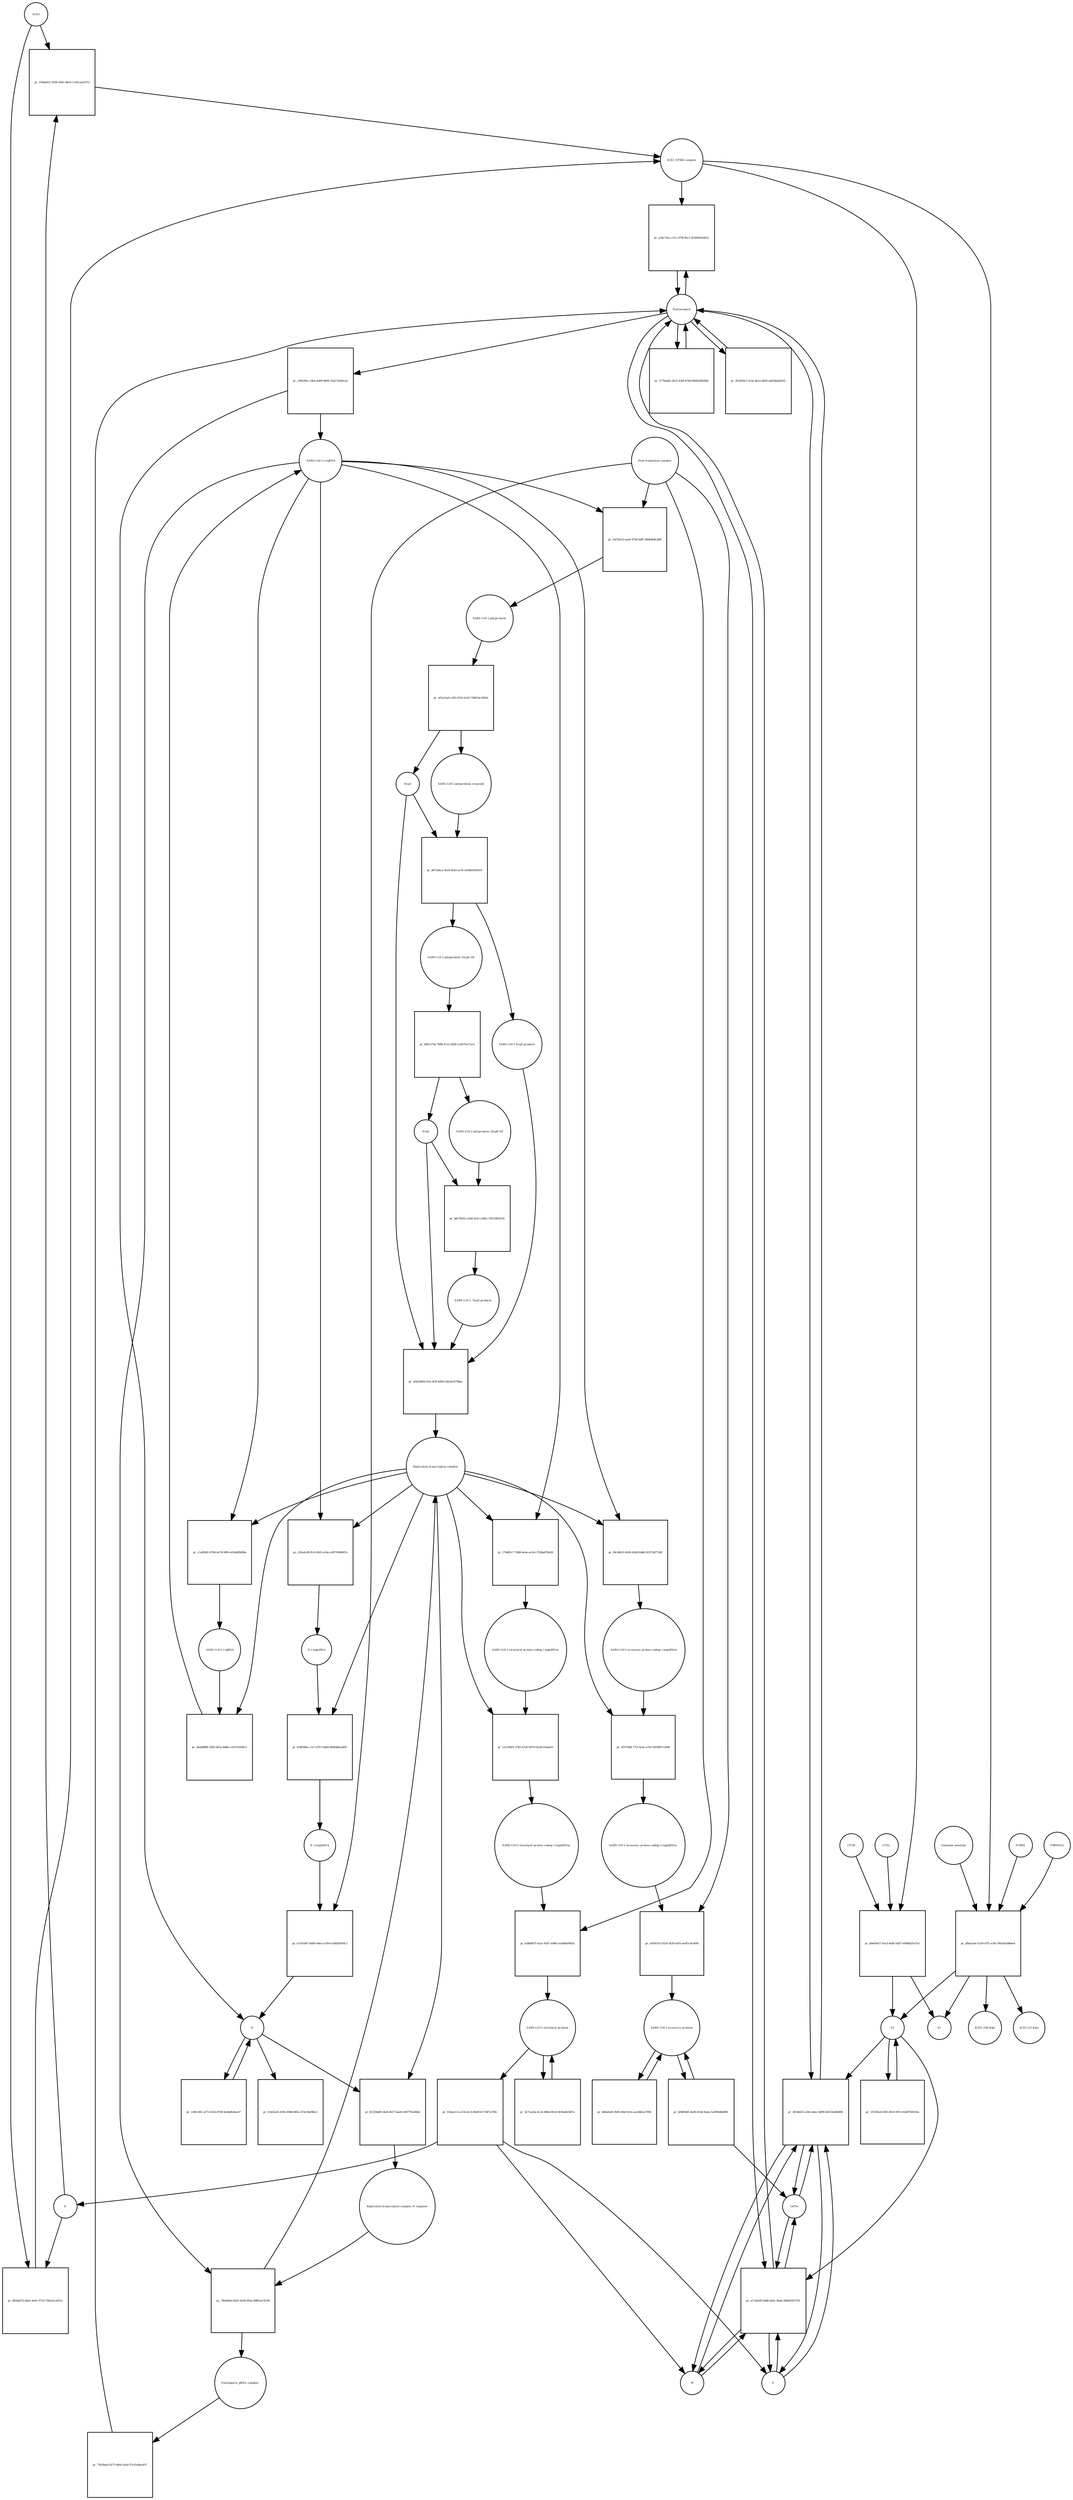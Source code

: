 strict digraph  {
ACE2 [annotation="", bipartite=0, cls=macromolecule, fontsize=4, label=ACE2, shape=circle];
"pr_9184a812-393b-430c-9bc9-1159ca2a4751" [annotation="", bipartite=1, cls=process, fontsize=4, label="pr_9184a812-393b-430c-9bc9-1159ca2a4751", shape=square];
"ACE2_SPIKE complex" [annotation="", bipartite=0, cls=complex, fontsize=4, label="ACE2_SPIKE complex", shape=circle];
S [annotation=urn_miriam_uniprot_P0DTC2, bipartite=0, cls="macromolecule multimer", fontsize=4, label=S, shape=circle];
Nucleocapsid [annotation="urn_miriam_obo.go_GO%3A0019013", bipartite=0, cls=complex, fontsize=4, label=Nucleocapsid, shape=circle];
"pr_a39c70a1-c51c-479f-85c1-8258945e0623" [annotation="", bipartite=1, cls=process, fontsize=4, label="pr_a39c70a1-c51c-479f-85c1-8258945e0623", shape=square];
"pr_d0e83457-0ce3-4e85-b2b7-e69bfd25a7e2" [annotation="", bipartite=1, cls=process, fontsize=4, label="pr_d0e83457-0ce3-4e85-b2b7-e69bfd25a7e2", shape=square];
S2 [annotation=urn_miriam_interpro_IPR002552, bipartite=0, cls=macromolecule, fontsize=4, label=S2, shape=circle];
CTSB [annotation="", bipartite=0, cls=macromolecule, fontsize=4, label=CTSB, shape=circle];
CTSL [annotation="", bipartite=0, cls=macromolecule, fontsize=4, label=CTSL, shape=circle];
S1 [annotation=urn_miriam_interpro_IPR002551, bipartite=0, cls=macromolecule, fontsize=4, label=S1, shape=circle];
"pr_d924a672-8ab1-4e61-9710-79d1a5ce021c" [annotation="", bipartite=1, cls=process, fontsize=4, label="pr_d924a672-8ab1-4e61-9710-79d1a5ce021c", shape=square];
"pr_a7c443d5-fdd6-4d3c-9a4d-266bf2957191" [annotation="", bipartite=1, cls=process, fontsize=4, label="pr_a7c443d5-fdd6-4d3c-9a4d-266bf2957191", shape=square];
E [annotation=urn_miriam_uniprot_P0DTC4, bipartite=0, cls=macromolecule, fontsize=4, label=E, shape=circle];
M [annotation=urn_miriam_uniprot_P0DTC5, bipartite=0, cls=macromolecule, fontsize=4, label=M, shape=circle];
Orf7a [annotation=urn_miriam_uniprot_P0DTC7, bipartite=0, cls=macromolecule, fontsize=4, label=Orf7a, shape=circle];
"pr_c94f300c-c9b5-4d69-9808-7ab273e06ca4" [annotation="", bipartite=1, cls=process, fontsize=4, label="pr_c94f300c-c9b5-4d69-9808-7ab273e06ca4", shape=square];
" SARS-CoV-2 (+)gRNA" [annotation=urn_miriam_refseq_NC_045512, bipartite=0, cls="nucleic acid feature", fontsize=4, label=" SARS-CoV-2 (+)gRNA", shape=circle];
N [annotation=urn_miriam_uniprot_P0DTC9, bipartite=0, cls="macromolecule multimer", fontsize=4, label=N, shape=circle];
"SARS-CoV-2 polyproteins" [annotation="", bipartite=0, cls=complex, fontsize=4, label="SARS-CoV-2 polyproteins", shape=circle];
"pr_ef5cb3a9-c283-47b3-b1d3-780f32e7d93d" [annotation="", bipartite=1, cls=process, fontsize=4, label="pr_ef5cb3a9-c283-47b3-b1d3-780f32e7d93d", shape=square];
"SARS-CoV-2 polyproteins (cleaved)" [annotation="", bipartite=0, cls=complex, fontsize=4, label="SARS-CoV-2 polyproteins (cleaved)", shape=circle];
Nsp3 [annotation=urn_miriam_ncbiprotein_YP_009725299, bipartite=0, cls=macromolecule, fontsize=4, label=Nsp3, shape=circle];
"pr_577badd2-2812-43bf-874d-006f2282f849" [annotation="", bipartite=1, cls=process, fontsize=4, label="pr_577badd2-2812-43bf-874d-006f2282f849", shape=square];
"pr_451859e1-2c0a-4b1a-8429-a4438a8a81f2" [annotation="", bipartite=1, cls=process, fontsize=4, label="pr_451859e1-2c0a-4b1a-8429-a4438a8a81f2", shape=square];
"SARS-CoV-2 structural proteins" [annotation="", bipartite=0, cls=complex, fontsize=4, label="SARS-CoV-2 structural proteins", shape=circle];
"pr_033ae1c4-a156-4c25-8b39-61734f7a769c" [annotation="", bipartite=1, cls=process, fontsize=4, label="pr_033ae1c4-a156-4c25-8b39-61734f7a769c", shape=square];
"pr_fcb62ed5-4302-4968-885e-472c04ef8bc2" [annotation="", bipartite=1, cls=process, fontsize=4, label="pr_fcb62ed5-4302-4968-885e-472c04ef8bc2", shape=square];
"SARS-CoV-2 accessory proteins" [annotation="", bipartite=0, cls=complex, fontsize=4, label="SARS-CoV-2 accessory proteins", shape=circle];
"pr_4b8a0a81-fb85-40ef-b1fa-aa3d8e2a7094" [annotation="", bipartite=1, cls=process, fontsize=4, label="pr_4b8a0a81-fb85-40ef-b1fa-aa3d8e2a7094", shape=square];
"pr_3e71a2da-4c24-48bb-961d-3034a4b34f1e" [annotation="", bipartite=1, cls=process, fontsize=4, label="pr_3e71a2da-4c24-48bb-961d-3034a4b34f1e", shape=square];
"pr_c285c49c-af73-431b-8749-4e4ddfe8ea47" [annotation="", bipartite=1, cls=process, fontsize=4, label="pr_c285c49c-af73-431b-8749-4e4ddfe8ea47", shape=square];
"SARS-CoV-2 accessory protein coding (-)sgmRNAs" [annotation="", bipartite=0, cls=complex, fontsize=4, label="SARS-CoV-2 accessory protein coding (-)sgmRNAs", shape=circle];
"pr_5f1976df-77cf-4c4c-a7e5-58389f7ce696" [annotation="", bipartite=1, cls=process, fontsize=4, label="pr_5f1976df-77cf-4c4c-a7e5-58389f7ce696", shape=square];
"SARS-CoV-2 accessory protein coding (+)sgmRNAs" [annotation="", bipartite=0, cls=complex, fontsize=4, label="SARS-CoV-2 accessory protein coding (+)sgmRNAs", shape=circle];
"Replication transcription complex" [annotation="", bipartite=0, cls=complex, fontsize=4, label="Replication transcription complex", shape=circle];
"SARS-CoV-2 structural protein coding (-)sgmRNAs" [annotation="", bipartite=0, cls=complex, fontsize=4, label="SARS-CoV-2 structural protein coding (-)sgmRNAs", shape=circle];
"pr_ce1c9491-2745-47a6-9470-61e9c32abe03" [annotation="", bipartite=1, cls=process, fontsize=4, label="pr_ce1c9491-2745-47a6-9470-61e9c32abe03", shape=square];
"SARS-CoV-2 structural protein coding (+)sgmRNAs" [annotation="", bipartite=0, cls=complex, fontsize=4, label="SARS-CoV-2 structural protein coding (+)sgmRNAs", shape=circle];
"N (-)sgmRNA" [annotation="", bipartite=0, cls="nucleic acid feature", fontsize=4, label="N (-)sgmRNA", shape=circle];
"pr_628f58be-c1e7-47b7-b4b4-bb0fddda2d00" [annotation="", bipartite=1, cls=process, fontsize=4, label="pr_628f58be-c1e7-47b7-b4b4-bb0fddda2d00", shape=square];
"N (+)sgmRNA" [annotation="", bipartite=0, cls="nucleic acid feature", fontsize=4, label="N (+)sgmRNA", shape=circle];
"pr_e37d19d7-6d49-4dee-a109-e7a8828304c3" [annotation="", bipartite=1, cls=process, fontsize=4, label="pr_e37d19d7-6d49-4dee-a109-e7a8828304c3", shape=square];
"Host translation complex" [annotation="urn_miriam_obo.go_GO%3A0070992", bipartite=0, cls=complex, fontsize=4, label="Host translation complex", shape=circle];
"pr_e030cf52-9325-4f20-ab7a-ee4f1c0c40f4" [annotation="", bipartite=1, cls=process, fontsize=4, label="pr_e030cf52-9325-4f20-ab7a-ee4f1c0c40f4", shape=square];
"pr_b38bdb7f-0a1a-45b7-ad98-cea9d9af081b" [annotation="", bipartite=1, cls=process, fontsize=4, label="pr_b38bdb7f-0a1a-45b7-ad98-cea9d9af081b", shape=square];
"Nucleoporin_gRNA complex " [annotation="urn_miriam_obo.go_GO%3A0019013", bipartite=0, cls=complex, fontsize=4, label="Nucleoporin_gRNA complex ", shape=circle];
"pr_7362baef-b273-46ef-a5a0-57c41ebee437" [annotation="", bipartite=1, cls=process, fontsize=4, label="pr_7362baef-b273-46ef-a5a0-57c41ebee437", shape=square];
"pr_bf4804d5-4e40-41b4-9ada-5a5096d6d881" [annotation="", bipartite=1, cls=process, fontsize=4, label="pr_bf4804d5-4e40-41b4-9ada-5a5096d6d881", shape=square];
"pr_dfbaa5ee-5c50-47f1-a30c-902edc68bbe4" [annotation="", bipartite=1, cls=process, fontsize=4, label="pr_dfbaa5ee-5c50-47f1-a30c-902edc68bbe4", shape=square];
FURIN [annotation="", bipartite=0, cls=macromolecule, fontsize=4, label=FURIN, shape=circle];
TMPRSS2 [annotation="", bipartite=0, cls=macromolecule, fontsize=4, label=TMPRSS2, shape=circle];
"Camostat mesylate" [annotation="urn_miriam_pubchem.compound_2536", bipartite=0, cls="simple chemical", fontsize=4, label="Camostat mesylate", shape=circle];
"ACE2 (100 Kda)" [annotation="", bipartite=0, cls=macromolecule, fontsize=4, label="ACE2 (100 Kda)", shape=circle];
"ACE2 (15 Kda)" [annotation="", bipartite=0, cls=macromolecule, fontsize=4, label="ACE2 (15 Kda)", shape=circle];
"pr_1f5281ed-f295-49c9-9f31-41d07f38105a" [annotation="", bipartite=1, cls=process, fontsize=4, label="pr_1f5281ed-f295-49c9-9f31-41d07f38105a", shape=square];
"pr_d673a4ca-5b19-4ed3-ac91-d18dd1805619" [annotation="", bipartite=1, cls=process, fontsize=4, label="pr_d673a4ca-5b19-4ed3-ac91-d18dd1805619", shape=square];
"SARS-CoV-2 Nsp3 products" [annotation="", bipartite=0, cls=complex, fontsize=4, label="SARS-CoV-2 Nsp3 products", shape=circle];
"SARS-CoV-2 polyproteins (Nsp5-16)" [annotation="", bipartite=0, cls=complex, fontsize=4, label="SARS-CoV-2 polyproteins (Nsp5-16)", shape=circle];
"pr_8d41375b-788b-47a1-b284-1a447fca7a14" [annotation="", bipartite=1, cls=process, fontsize=4, label="pr_8d41375b-788b-47a1-b284-1a447fca7a14", shape=square];
"SARS-CoV-2 polyproteins (Nsp6-16)" [annotation="", bipartite=0, cls=complex, fontsize=4, label="SARS-CoV-2 polyproteins (Nsp6-16)", shape=circle];
Nsp5 [annotation=urn_miriam_ncbiprotein_YP_009725301, bipartite=0, cls=macromolecule, fontsize=4, label=Nsp5, shape=circle];
"pr_b8c78241-a1b4-4241-a28d-c78153f03516" [annotation="", bipartite=1, cls=process, fontsize=4, label="pr_b8c78241-a1b4-4241-a28d-c78153f03516", shape=square];
"SARS-CoV-2  Nsp5 products" [annotation="", bipartite=0, cls=complex, fontsize=4, label="SARS-CoV-2  Nsp5 products", shape=circle];
"pr_5ef35b32-eae0-4760-bdff-5884d8dfc4b6" [annotation="", bipartite=1, cls=process, fontsize=4, label="pr_5ef35b32-eae0-4760-bdff-5884d8dfc4b6", shape=square];
"pr_e0b20684-61fe-4f3f-b060-5d2e8cd798ae" [annotation="", bipartite=1, cls=process, fontsize=4, label="pr_e0b20684-61fe-4f3f-b060-5d2e8cd798ae", shape=square];
"Replication transcription complex_N oligomer" [annotation="", bipartite=0, cls=complex, fontsize=4, label="Replication transcription complex_N oligomer", shape=circle];
"pr_7f6448e6-8d22-4556-902e-88ffa3a7fc96" [annotation="", bipartite=1, cls=process, fontsize=4, label="pr_7f6448e6-8d22-4556-902e-88ffa3a7fc96", shape=square];
"pr_c1e8f281-6706-4e78-90f6-e016d6fbf80a" [annotation="", bipartite=1, cls=process, fontsize=4, label="pr_c1e8f281-6706-4e78-90f6-e016d6fbf80a", shape=square];
" SARS-CoV-2 (-)gRNA" [annotation=urn_miriam_refseq_NC_045512, bipartite=0, cls="nucleic acid feature", fontsize=4, label=" SARS-CoV-2 (-)gRNA", shape=circle];
"pr_c05edc08-ffc6-4503-a14e-a3971084807a" [annotation="", bipartite=1, cls=process, fontsize=4, label="pr_c05edc08-ffc6-4503-a14e-a3971084807a", shape=square];
"pr_176d01c7-7b08-4ebe-ac5d-c702ba87bb58" [annotation="", bipartite=1, cls=process, fontsize=4, label="pr_176d01c7-7b08-4ebe-ac5d-c702ba87bb58", shape=square];
"pr_f9c49d10-b030-4268-848d-921f7dd7744f" [annotation="", bipartite=1, cls=process, fontsize=4, label="pr_f9c49d10-b030-4268-848d-921f7dd7744f", shape=square];
"pr_9aab8886-1820-401a-bd6b-ccb15105db11" [annotation="", bipartite=1, cls=process, fontsize=4, label="pr_9aab8886-1820-401a-bd6b-ccb15105db11", shape=square];
"pr_81329dd9-54e9-4637-bae8-c9477f5e06bd" [annotation="", bipartite=1, cls=process, fontsize=4, label="pr_81329dd9-54e9-4637-bae8-c9477f5e06bd", shape=square];
"pr_3fc8eb55-a20e-4abc-8d99-0d333a66b896" [annotation="", bipartite=1, cls=process, fontsize=4, label="pr_3fc8eb55-a20e-4abc-8d99-0d333a66b896", shape=square];
ACE2 -> "pr_9184a812-393b-430c-9bc9-1159ca2a4751"  [annotation="", interaction_type=consumption];
ACE2 -> "pr_d924a672-8ab1-4e61-9710-79d1a5ce021c"  [annotation="", interaction_type=consumption];
"pr_9184a812-393b-430c-9bc9-1159ca2a4751" -> "ACE2_SPIKE complex"  [annotation="", interaction_type=production];
"ACE2_SPIKE complex" -> "pr_a39c70a1-c51c-479f-85c1-8258945e0623"  [annotation="urn_miriam_pubmed_32142651|urn_miriam_pubmed_32094589|urn_miriam_taxonomy_2697049", interaction_type=stimulation];
"ACE2_SPIKE complex" -> "pr_d0e83457-0ce3-4e85-b2b7-e69bfd25a7e2"  [annotation="", interaction_type=consumption];
"ACE2_SPIKE complex" -> "pr_dfbaa5ee-5c50-47f1-a30c-902edc68bbe4"  [annotation="", interaction_type=consumption];
S -> "pr_9184a812-393b-430c-9bc9-1159ca2a4751"  [annotation="", interaction_type=consumption];
S -> "pr_d924a672-8ab1-4e61-9710-79d1a5ce021c"  [annotation="", interaction_type=consumption];
Nucleocapsid -> "pr_a39c70a1-c51c-479f-85c1-8258945e0623"  [annotation="", interaction_type=consumption];
Nucleocapsid -> "pr_a7c443d5-fdd6-4d3c-9a4d-266bf2957191"  [annotation="", interaction_type=consumption];
Nucleocapsid -> "pr_c94f300c-c9b5-4d69-9808-7ab273e06ca4"  [annotation="", interaction_type=consumption];
Nucleocapsid -> "pr_577badd2-2812-43bf-874d-006f2282f849"  [annotation="", interaction_type=consumption];
Nucleocapsid -> "pr_451859e1-2c0a-4b1a-8429-a4438a8a81f2"  [annotation="", interaction_type=consumption];
Nucleocapsid -> "pr_3fc8eb55-a20e-4abc-8d99-0d333a66b896"  [annotation="", interaction_type=consumption];
"pr_a39c70a1-c51c-479f-85c1-8258945e0623" -> Nucleocapsid  [annotation="", interaction_type=production];
"pr_d0e83457-0ce3-4e85-b2b7-e69bfd25a7e2" -> S2  [annotation="", interaction_type=production];
"pr_d0e83457-0ce3-4e85-b2b7-e69bfd25a7e2" -> S1  [annotation="", interaction_type=production];
S2 -> "pr_a7c443d5-fdd6-4d3c-9a4d-266bf2957191"  [annotation="urn_miriam_pubmed_32142651|urn_miriam_pubmed_32094589|urn_miriam_pubmed_32047258|urn_miriam_taxonomy_2697049", interaction_type=stimulation];
S2 -> "pr_1f5281ed-f295-49c9-9f31-41d07f38105a"  [annotation="", interaction_type=consumption];
S2 -> "pr_3fc8eb55-a20e-4abc-8d99-0d333a66b896"  [annotation="urn_miriam_pubmed_32142651|urn_miriam_pubmed_32047258|urn_miriam_taxonomy_2697049", interaction_type=stimulation];
CTSB -> "pr_d0e83457-0ce3-4e85-b2b7-e69bfd25a7e2"  [annotation="urn_miriam_pubmed_32142651|urn_miriam_taxonomy_2697049", interaction_type=catalysis];
CTSL -> "pr_d0e83457-0ce3-4e85-b2b7-e69bfd25a7e2"  [annotation="urn_miriam_pubmed_32142651|urn_miriam_taxonomy_2697049", interaction_type=catalysis];
"pr_d924a672-8ab1-4e61-9710-79d1a5ce021c" -> "ACE2_SPIKE complex"  [annotation="", interaction_type=production];
"pr_a7c443d5-fdd6-4d3c-9a4d-266bf2957191" -> Nucleocapsid  [annotation="", interaction_type=production];
"pr_a7c443d5-fdd6-4d3c-9a4d-266bf2957191" -> E  [annotation="", interaction_type=production];
"pr_a7c443d5-fdd6-4d3c-9a4d-266bf2957191" -> M  [annotation="", interaction_type=production];
"pr_a7c443d5-fdd6-4d3c-9a4d-266bf2957191" -> Orf7a  [annotation="", interaction_type=production];
E -> "pr_a7c443d5-fdd6-4d3c-9a4d-266bf2957191"  [annotation="", interaction_type=consumption];
E -> "pr_3fc8eb55-a20e-4abc-8d99-0d333a66b896"  [annotation="", interaction_type=consumption];
M -> "pr_a7c443d5-fdd6-4d3c-9a4d-266bf2957191"  [annotation="", interaction_type=consumption];
M -> "pr_3fc8eb55-a20e-4abc-8d99-0d333a66b896"  [annotation="", interaction_type=consumption];
Orf7a -> "pr_a7c443d5-fdd6-4d3c-9a4d-266bf2957191"  [annotation="", interaction_type=consumption];
Orf7a -> "pr_3fc8eb55-a20e-4abc-8d99-0d333a66b896"  [annotation="", interaction_type=consumption];
"pr_c94f300c-c9b5-4d69-9808-7ab273e06ca4" -> " SARS-CoV-2 (+)gRNA"  [annotation="", interaction_type=production];
"pr_c94f300c-c9b5-4d69-9808-7ab273e06ca4" -> N  [annotation="", interaction_type=production];
" SARS-CoV-2 (+)gRNA" -> "pr_5ef35b32-eae0-4760-bdff-5884d8dfc4b6"  [annotation="", interaction_type=consumption];
" SARS-CoV-2 (+)gRNA" -> "pr_7f6448e6-8d22-4556-902e-88ffa3a7fc96"  [annotation="", interaction_type=consumption];
" SARS-CoV-2 (+)gRNA" -> "pr_c1e8f281-6706-4e78-90f6-e016d6fbf80a"  [annotation="", interaction_type=consumption];
" SARS-CoV-2 (+)gRNA" -> "pr_c05edc08-ffc6-4503-a14e-a3971084807a"  [annotation="", interaction_type=consumption];
" SARS-CoV-2 (+)gRNA" -> "pr_176d01c7-7b08-4ebe-ac5d-c702ba87bb58"  [annotation="", interaction_type=consumption];
" SARS-CoV-2 (+)gRNA" -> "pr_f9c49d10-b030-4268-848d-921f7dd7744f"  [annotation="", interaction_type=consumption];
N -> "pr_fcb62ed5-4302-4968-885e-472c04ef8bc2"  [annotation="", interaction_type=consumption];
N -> "pr_c285c49c-af73-431b-8749-4e4ddfe8ea47"  [annotation="", interaction_type=consumption];
N -> "pr_81329dd9-54e9-4637-bae8-c9477f5e06bd"  [annotation="", interaction_type=consumption];
"SARS-CoV-2 polyproteins" -> "pr_ef5cb3a9-c283-47b3-b1d3-780f32e7d93d"  [annotation=urn_miriam_pubmed_31226023, interaction_type=catalysis];
"pr_ef5cb3a9-c283-47b3-b1d3-780f32e7d93d" -> "SARS-CoV-2 polyproteins (cleaved)"  [annotation="", interaction_type=production];
"pr_ef5cb3a9-c283-47b3-b1d3-780f32e7d93d" -> Nsp3  [annotation="", interaction_type=production];
"SARS-CoV-2 polyproteins (cleaved)" -> "pr_d673a4ca-5b19-4ed3-ac91-d18dd1805619"  [annotation="", interaction_type=consumption];
Nsp3 -> "pr_d673a4ca-5b19-4ed3-ac91-d18dd1805619"  [annotation="", interaction_type=catalysis];
Nsp3 -> "pr_e0b20684-61fe-4f3f-b060-5d2e8cd798ae"  [annotation="", interaction_type=consumption];
"pr_577badd2-2812-43bf-874d-006f2282f849" -> Nucleocapsid  [annotation="", interaction_type=production];
"pr_451859e1-2c0a-4b1a-8429-a4438a8a81f2" -> Nucleocapsid  [annotation="", interaction_type=production];
"SARS-CoV-2 structural proteins" -> "pr_033ae1c4-a156-4c25-8b39-61734f7a769c"  [annotation="", interaction_type=consumption];
"SARS-CoV-2 structural proteins" -> "pr_3e71a2da-4c24-48bb-961d-3034a4b34f1e"  [annotation="", interaction_type=consumption];
"pr_033ae1c4-a156-4c25-8b39-61734f7a769c" -> M  [annotation="", interaction_type=production];
"pr_033ae1c4-a156-4c25-8b39-61734f7a769c" -> E  [annotation="", interaction_type=production];
"pr_033ae1c4-a156-4c25-8b39-61734f7a769c" -> S  [annotation="", interaction_type=production];
"SARS-CoV-2 accessory proteins" -> "pr_4b8a0a81-fb85-40ef-b1fa-aa3d8e2a7094"  [annotation="", interaction_type=consumption];
"SARS-CoV-2 accessory proteins" -> "pr_bf4804d5-4e40-41b4-9ada-5a5096d6d881"  [annotation="", interaction_type=consumption];
"pr_4b8a0a81-fb85-40ef-b1fa-aa3d8e2a7094" -> "SARS-CoV-2 accessory proteins"  [annotation="", interaction_type=production];
"pr_3e71a2da-4c24-48bb-961d-3034a4b34f1e" -> "SARS-CoV-2 structural proteins"  [annotation="", interaction_type=production];
"pr_c285c49c-af73-431b-8749-4e4ddfe8ea47" -> N  [annotation="", interaction_type=production];
"SARS-CoV-2 accessory protein coding (-)sgmRNAs" -> "pr_5f1976df-77cf-4c4c-a7e5-58389f7ce696"  [annotation="", interaction_type=consumption];
"pr_5f1976df-77cf-4c4c-a7e5-58389f7ce696" -> "SARS-CoV-2 accessory protein coding (+)sgmRNAs"  [annotation="", interaction_type=production];
"SARS-CoV-2 accessory protein coding (+)sgmRNAs" -> "pr_e030cf52-9325-4f20-ab7a-ee4f1c0c40f4"  [annotation="", interaction_type=consumption];
"Replication transcription complex" -> "pr_5f1976df-77cf-4c4c-a7e5-58389f7ce696"  [annotation=urn_miriam_pubmed_31226023, interaction_type="necessary stimulation"];
"Replication transcription complex" -> "pr_ce1c9491-2745-47a6-9470-61e9c32abe03"  [annotation=urn_miriam_pubmed_31226023, interaction_type="necessary stimulation"];
"Replication transcription complex" -> "pr_628f58be-c1e7-47b7-b4b4-bb0fddda2d00"  [annotation=urn_miriam_pubmed_31226023, interaction_type="necessary stimulation"];
"Replication transcription complex" -> "pr_c1e8f281-6706-4e78-90f6-e016d6fbf80a"  [annotation=urn_miriam_pubmed_31226023, interaction_type="necessary stimulation"];
"Replication transcription complex" -> "pr_c05edc08-ffc6-4503-a14e-a3971084807a"  [annotation=urn_miriam_pubmed_31226023, interaction_type="necessary stimulation"];
"Replication transcription complex" -> "pr_176d01c7-7b08-4ebe-ac5d-c702ba87bb58"  [annotation=urn_miriam_pubmed_31226023, interaction_type="necessary stimulation"];
"Replication transcription complex" -> "pr_f9c49d10-b030-4268-848d-921f7dd7744f"  [annotation=urn_miriam_pubmed_31226023, interaction_type="necessary stimulation"];
"Replication transcription complex" -> "pr_9aab8886-1820-401a-bd6b-ccb15105db11"  [annotation=urn_miriam_pubmed_31226023, interaction_type="necessary stimulation"];
"Replication transcription complex" -> "pr_81329dd9-54e9-4637-bae8-c9477f5e06bd"  [annotation="", interaction_type=consumption];
"SARS-CoV-2 structural protein coding (-)sgmRNAs" -> "pr_ce1c9491-2745-47a6-9470-61e9c32abe03"  [annotation="", interaction_type=consumption];
"pr_ce1c9491-2745-47a6-9470-61e9c32abe03" -> "SARS-CoV-2 structural protein coding (+)sgmRNAs"  [annotation="", interaction_type=production];
"SARS-CoV-2 structural protein coding (+)sgmRNAs" -> "pr_b38bdb7f-0a1a-45b7-ad98-cea9d9af081b"  [annotation="", interaction_type=consumption];
"N (-)sgmRNA" -> "pr_628f58be-c1e7-47b7-b4b4-bb0fddda2d00"  [annotation="", interaction_type=consumption];
"pr_628f58be-c1e7-47b7-b4b4-bb0fddda2d00" -> "N (+)sgmRNA"  [annotation="", interaction_type=production];
"N (+)sgmRNA" -> "pr_e37d19d7-6d49-4dee-a109-e7a8828304c3"  [annotation="", interaction_type=consumption];
"pr_e37d19d7-6d49-4dee-a109-e7a8828304c3" -> N  [annotation="", interaction_type=production];
"Host translation complex" -> "pr_e37d19d7-6d49-4dee-a109-e7a8828304c3"  [annotation="", interaction_type="necessary stimulation"];
"Host translation complex" -> "pr_e030cf52-9325-4f20-ab7a-ee4f1c0c40f4"  [annotation=urn_miriam_pubmed_31226023, interaction_type="necessary stimulation"];
"Host translation complex" -> "pr_b38bdb7f-0a1a-45b7-ad98-cea9d9af081b"  [annotation=urn_miriam_pubmed_31226023, interaction_type="necessary stimulation"];
"Host translation complex" -> "pr_5ef35b32-eae0-4760-bdff-5884d8dfc4b6"  [annotation="", interaction_type="necessary stimulation"];
"pr_e030cf52-9325-4f20-ab7a-ee4f1c0c40f4" -> "SARS-CoV-2 accessory proteins"  [annotation="", interaction_type=production];
"pr_b38bdb7f-0a1a-45b7-ad98-cea9d9af081b" -> "SARS-CoV-2 structural proteins"  [annotation="", interaction_type=production];
"Nucleoporin_gRNA complex " -> "pr_7362baef-b273-46ef-a5a0-57c41ebee437"  [annotation="", interaction_type=consumption];
"pr_7362baef-b273-46ef-a5a0-57c41ebee437" -> Nucleocapsid  [annotation="", interaction_type=production];
"pr_bf4804d5-4e40-41b4-9ada-5a5096d6d881" -> "SARS-CoV-2 accessory proteins"  [annotation="", interaction_type=production];
"pr_bf4804d5-4e40-41b4-9ada-5a5096d6d881" -> Orf7a  [annotation="", interaction_type=production];
"pr_dfbaa5ee-5c50-47f1-a30c-902edc68bbe4" -> S2  [annotation="", interaction_type=production];
"pr_dfbaa5ee-5c50-47f1-a30c-902edc68bbe4" -> "ACE2 (100 Kda)"  [annotation="", interaction_type=production];
"pr_dfbaa5ee-5c50-47f1-a30c-902edc68bbe4" -> S1  [annotation="", interaction_type=production];
"pr_dfbaa5ee-5c50-47f1-a30c-902edc68bbe4" -> "ACE2 (15 Kda)"  [annotation="", interaction_type=production];
FURIN -> "pr_dfbaa5ee-5c50-47f1-a30c-902edc68bbe4"  [annotation="urn_miriam_pubmed_32142651|urn_miriam_pubmed_32362314|urn_miriam_taxonomy_2697049", interaction_type=catalysis];
TMPRSS2 -> "pr_dfbaa5ee-5c50-47f1-a30c-902edc68bbe4"  [annotation="urn_miriam_pubmed_32142651|urn_miriam_pubmed_32362314|urn_miriam_taxonomy_2697049", interaction_type=catalysis];
"Camostat mesylate" -> "pr_dfbaa5ee-5c50-47f1-a30c-902edc68bbe4"  [annotation="urn_miriam_pubmed_32142651|urn_miriam_pubmed_32362314|urn_miriam_taxonomy_2697049", interaction_type=inhibition];
"pr_1f5281ed-f295-49c9-9f31-41d07f38105a" -> S2  [annotation="", interaction_type=production];
"pr_d673a4ca-5b19-4ed3-ac91-d18dd1805619" -> "SARS-CoV-2 Nsp3 products"  [annotation="", interaction_type=production];
"pr_d673a4ca-5b19-4ed3-ac91-d18dd1805619" -> "SARS-CoV-2 polyproteins (Nsp5-16)"  [annotation="", interaction_type=production];
"SARS-CoV-2 Nsp3 products" -> "pr_e0b20684-61fe-4f3f-b060-5d2e8cd798ae"  [annotation="", interaction_type=consumption];
"SARS-CoV-2 polyproteins (Nsp5-16)" -> "pr_8d41375b-788b-47a1-b284-1a447fca7a14"  [annotation="", interaction_type=catalysis];
"pr_8d41375b-788b-47a1-b284-1a447fca7a14" -> "SARS-CoV-2 polyproteins (Nsp6-16)"  [annotation="", interaction_type=production];
"pr_8d41375b-788b-47a1-b284-1a447fca7a14" -> Nsp5  [annotation="", interaction_type=production];
"SARS-CoV-2 polyproteins (Nsp6-16)" -> "pr_b8c78241-a1b4-4241-a28d-c78153f03516"  [annotation="", interaction_type=consumption];
Nsp5 -> "pr_b8c78241-a1b4-4241-a28d-c78153f03516"  [annotation="", interaction_type=catalysis];
Nsp5 -> "pr_e0b20684-61fe-4f3f-b060-5d2e8cd798ae"  [annotation="", interaction_type=consumption];
"pr_b8c78241-a1b4-4241-a28d-c78153f03516" -> "SARS-CoV-2  Nsp5 products"  [annotation="", interaction_type=production];
"SARS-CoV-2  Nsp5 products" -> "pr_e0b20684-61fe-4f3f-b060-5d2e8cd798ae"  [annotation="", interaction_type=consumption];
"pr_5ef35b32-eae0-4760-bdff-5884d8dfc4b6" -> "SARS-CoV-2 polyproteins"  [annotation="", interaction_type=production];
"pr_e0b20684-61fe-4f3f-b060-5d2e8cd798ae" -> "Replication transcription complex"  [annotation="", interaction_type=production];
"Replication transcription complex_N oligomer" -> "pr_7f6448e6-8d22-4556-902e-88ffa3a7fc96"  [annotation="", interaction_type=consumption];
"pr_7f6448e6-8d22-4556-902e-88ffa3a7fc96" -> "Nucleoporin_gRNA complex "  [annotation="", interaction_type=production];
"pr_7f6448e6-8d22-4556-902e-88ffa3a7fc96" -> "Replication transcription complex"  [annotation="", interaction_type=production];
"pr_c1e8f281-6706-4e78-90f6-e016d6fbf80a" -> " SARS-CoV-2 (-)gRNA"  [annotation="", interaction_type=production];
" SARS-CoV-2 (-)gRNA" -> "pr_9aab8886-1820-401a-bd6b-ccb15105db11"  [annotation="", interaction_type=consumption];
"pr_c05edc08-ffc6-4503-a14e-a3971084807a" -> "N (-)sgmRNA"  [annotation="", interaction_type=production];
"pr_176d01c7-7b08-4ebe-ac5d-c702ba87bb58" -> "SARS-CoV-2 structural protein coding (-)sgmRNAs"  [annotation="", interaction_type=production];
"pr_f9c49d10-b030-4268-848d-921f7dd7744f" -> "SARS-CoV-2 accessory protein coding (-)sgmRNAs"  [annotation="", interaction_type=production];
"pr_9aab8886-1820-401a-bd6b-ccb15105db11" -> " SARS-CoV-2 (+)gRNA"  [annotation="", interaction_type=production];
"pr_81329dd9-54e9-4637-bae8-c9477f5e06bd" -> "Replication transcription complex_N oligomer"  [annotation="", interaction_type=production];
"pr_3fc8eb55-a20e-4abc-8d99-0d333a66b896" -> Nucleocapsid  [annotation="", interaction_type=production];
"pr_3fc8eb55-a20e-4abc-8d99-0d333a66b896" -> Orf7a  [annotation="", interaction_type=production];
"pr_3fc8eb55-a20e-4abc-8d99-0d333a66b896" -> E  [annotation="", interaction_type=production];
"pr_3fc8eb55-a20e-4abc-8d99-0d333a66b896" -> M  [annotation="", interaction_type=production];
}
